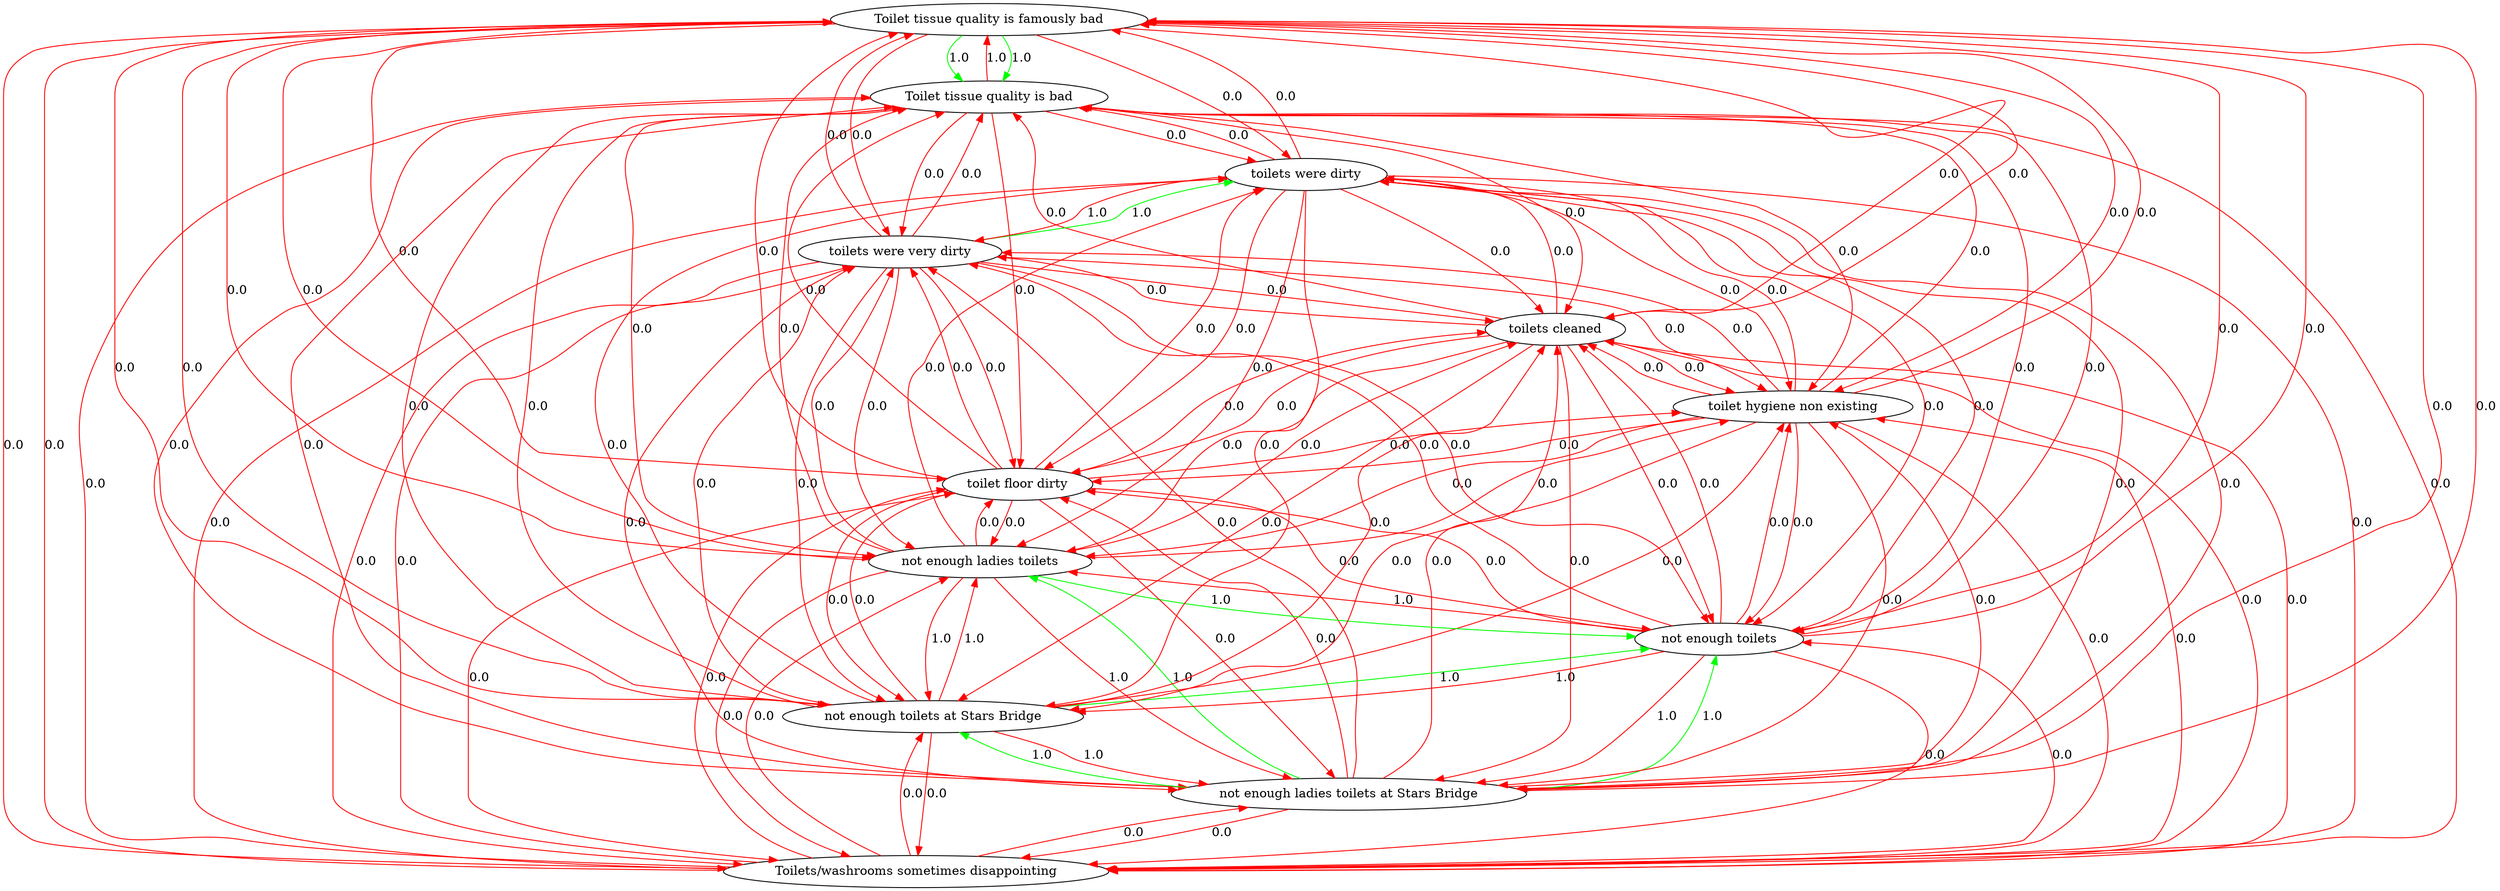 digraph rawGraph {
"Toilet tissue quality is famously bad";"Toilet tissue quality is bad";"Toilets/washrooms sometimes disappointing";"not enough ladies toilets at Stars Bridge";"not enough toilets at Stars Bridge";"not enough toilets";"not enough ladies toilets";"toilet floor dirty";"toilet hygiene non existing";"toilets cleaned";"toilets were very dirty";"toilets were dirty";"Toilet tissue quality is famously bad" -> "Toilet tissue quality is bad" [label=1.0] [color=green]
"Toilet tissue quality is famously bad" -> "Toilet tissue quality is bad" [label=1.0] [color=green]
"Toilet tissue quality is bad" -> "Toilet tissue quality is famously bad" [label=1.0] [color=red]
"Toilet tissue quality is famously bad" -> "Toilets/washrooms sometimes disappointing" [label=0.0] [color=red]
"Toilet tissue quality is bad" -> "Toilets/washrooms sometimes disappointing" [label=0.0] [color=red]
"Toilets/washrooms sometimes disappointing" -> "Toilet tissue quality is famously bad" [label=0.0] [color=red]
"Toilets/washrooms sometimes disappointing" -> "Toilet tissue quality is bad" [label=0.0] [color=red]
"not enough ladies toilets at Stars Bridge" -> "not enough toilets at Stars Bridge" [label=1.0] [color=green]
"not enough toilets at Stars Bridge" -> "not enough toilets" [label=1.0] [color=green]
"not enough ladies toilets at Stars Bridge" -> "not enough ladies toilets" [label=1.0] [color=green]
"not enough ladies toilets" -> "not enough toilets" [label=1.0] [color=green]
"not enough ladies toilets at Stars Bridge" -> "not enough toilets" [label=1.0] [color=green]
"not enough toilets at Stars Bridge" -> "not enough ladies toilets at Stars Bridge" [label=1.0] [color=red]
"not enough toilets at Stars Bridge" -> "not enough ladies toilets" [label=1.0] [color=red]
"not enough toilets" -> "not enough ladies toilets at Stars Bridge" [label=1.0] [color=red]
"not enough toilets" -> "not enough toilets at Stars Bridge" [label=1.0] [color=red]
"not enough toilets" -> "not enough ladies toilets" [label=1.0] [color=red]
"not enough ladies toilets" -> "not enough ladies toilets at Stars Bridge" [label=1.0] [color=red]
"not enough ladies toilets" -> "not enough toilets at Stars Bridge" [label=1.0] [color=red]
"Toilet tissue quality is famously bad" -> "not enough ladies toilets at Stars Bridge" [label=0.0] [color=red]
"Toilet tissue quality is famously bad" -> "not enough toilets at Stars Bridge" [label=0.0] [color=red]
"Toilet tissue quality is famously bad" -> "not enough toilets" [label=0.0] [color=red]
"Toilet tissue quality is famously bad" -> "not enough ladies toilets" [label=0.0] [color=red]
"Toilet tissue quality is bad" -> "not enough ladies toilets at Stars Bridge" [label=0.0] [color=red]
"Toilet tissue quality is bad" -> "not enough toilets at Stars Bridge" [label=0.0] [color=red]
"Toilet tissue quality is bad" -> "not enough toilets" [label=0.0] [color=red]
"Toilet tissue quality is bad" -> "not enough ladies toilets" [label=0.0] [color=red]
"Toilets/washrooms sometimes disappointing" -> "not enough ladies toilets at Stars Bridge" [label=0.0] [color=red]
"Toilets/washrooms sometimes disappointing" -> "not enough toilets at Stars Bridge" [label=0.0] [color=red]
"Toilets/washrooms sometimes disappointing" -> "not enough toilets" [label=0.0] [color=red]
"Toilets/washrooms sometimes disappointing" -> "not enough ladies toilets" [label=0.0] [color=red]
"not enough ladies toilets at Stars Bridge" -> "Toilet tissue quality is famously bad" [label=0.0] [color=red]
"not enough ladies toilets at Stars Bridge" -> "Toilet tissue quality is bad" [label=0.0] [color=red]
"not enough ladies toilets at Stars Bridge" -> "Toilets/washrooms sometimes disappointing" [label=0.0] [color=red]
"not enough toilets at Stars Bridge" -> "Toilet tissue quality is famously bad" [label=0.0] [color=red]
"not enough toilets at Stars Bridge" -> "Toilet tissue quality is bad" [label=0.0] [color=red]
"not enough toilets at Stars Bridge" -> "Toilets/washrooms sometimes disappointing" [label=0.0] [color=red]
"not enough toilets" -> "Toilet tissue quality is famously bad" [label=0.0] [color=red]
"not enough toilets" -> "Toilet tissue quality is bad" [label=0.0] [color=red]
"not enough toilets" -> "Toilets/washrooms sometimes disappointing" [label=0.0] [color=red]
"not enough ladies toilets" -> "Toilet tissue quality is famously bad" [label=0.0] [color=red]
"not enough ladies toilets" -> "Toilet tissue quality is bad" [label=0.0] [color=red]
"not enough ladies toilets" -> "Toilets/washrooms sometimes disappointing" [label=0.0] [color=red]
"Toilet tissue quality is famously bad" -> "toilet floor dirty" [label=0.0] [color=red]
"Toilet tissue quality is bad" -> "toilet floor dirty" [label=0.0] [color=red]
"Toilets/washrooms sometimes disappointing" -> "toilet floor dirty" [label=0.0] [color=red]
"not enough ladies toilets at Stars Bridge" -> "toilet floor dirty" [label=0.0] [color=red]
"not enough toilets at Stars Bridge" -> "toilet floor dirty" [label=0.0] [color=red]
"not enough toilets" -> "toilet floor dirty" [label=0.0] [color=red]
"not enough ladies toilets" -> "toilet floor dirty" [label=0.0] [color=red]
"toilet floor dirty" -> "Toilet tissue quality is famously bad" [label=0.0] [color=red]
"toilet floor dirty" -> "Toilet tissue quality is bad" [label=0.0] [color=red]
"toilet floor dirty" -> "Toilets/washrooms sometimes disappointing" [label=0.0] [color=red]
"toilet floor dirty" -> "not enough ladies toilets at Stars Bridge" [label=0.0] [color=red]
"toilet floor dirty" -> "not enough toilets at Stars Bridge" [label=0.0] [color=red]
"toilet floor dirty" -> "not enough toilets" [label=0.0] [color=red]
"toilet floor dirty" -> "not enough ladies toilets" [label=0.0] [color=red]
"Toilet tissue quality is famously bad" -> "toilet hygiene non existing" [label=0.0] [color=red]
"Toilet tissue quality is bad" -> "toilet hygiene non existing" [label=0.0] [color=red]
"Toilets/washrooms sometimes disappointing" -> "toilet hygiene non existing" [label=0.0] [color=red]
"not enough ladies toilets at Stars Bridge" -> "toilet hygiene non existing" [label=0.0] [color=red]
"not enough toilets at Stars Bridge" -> "toilet hygiene non existing" [label=0.0] [color=red]
"not enough toilets" -> "toilet hygiene non existing" [label=0.0] [color=red]
"not enough ladies toilets" -> "toilet hygiene non existing" [label=0.0] [color=red]
"toilet floor dirty" -> "toilet hygiene non existing" [label=0.0] [color=red]
"toilet hygiene non existing" -> "Toilet tissue quality is famously bad" [label=0.0] [color=red]
"toilet hygiene non existing" -> "Toilet tissue quality is bad" [label=0.0] [color=red]
"toilet hygiene non existing" -> "Toilets/washrooms sometimes disappointing" [label=0.0] [color=red]
"toilet hygiene non existing" -> "not enough ladies toilets at Stars Bridge" [label=0.0] [color=red]
"toilet hygiene non existing" -> "not enough toilets at Stars Bridge" [label=0.0] [color=red]
"toilet hygiene non existing" -> "not enough toilets" [label=0.0] [color=red]
"toilet hygiene non existing" -> "not enough ladies toilets" [label=0.0] [color=red]
"toilet hygiene non existing" -> "toilet floor dirty" [label=0.0] [color=red]
"Toilet tissue quality is famously bad" -> "toilets cleaned" [label=0.0] [color=red]
"Toilet tissue quality is bad" -> "toilets cleaned" [label=0.0] [color=red]
"Toilets/washrooms sometimes disappointing" -> "toilets cleaned" [label=0.0] [color=red]
"not enough ladies toilets at Stars Bridge" -> "toilets cleaned" [label=0.0] [color=red]
"not enough toilets at Stars Bridge" -> "toilets cleaned" [label=0.0] [color=red]
"not enough toilets" -> "toilets cleaned" [label=0.0] [color=red]
"not enough ladies toilets" -> "toilets cleaned" [label=0.0] [color=red]
"toilet floor dirty" -> "toilets cleaned" [label=0.0] [color=red]
"toilet hygiene non existing" -> "toilets cleaned" [label=0.0] [color=red]
"toilets cleaned" -> "Toilet tissue quality is famously bad" [label=0.0] [color=red]
"toilets cleaned" -> "Toilet tissue quality is bad" [label=0.0] [color=red]
"toilets cleaned" -> "Toilets/washrooms sometimes disappointing" [label=0.0] [color=red]
"toilets cleaned" -> "not enough ladies toilets at Stars Bridge" [label=0.0] [color=red]
"toilets cleaned" -> "not enough toilets at Stars Bridge" [label=0.0] [color=red]
"toilets cleaned" -> "not enough toilets" [label=0.0] [color=red]
"toilets cleaned" -> "not enough ladies toilets" [label=0.0] [color=red]
"toilets cleaned" -> "toilet floor dirty" [label=0.0] [color=red]
"toilets cleaned" -> "toilet hygiene non existing" [label=0.0] [color=red]
"toilets were very dirty" -> "toilets were dirty" [label=1.0] [color=green]
"toilets were dirty" -> "toilets were very dirty" [label=1.0] [color=red]
"Toilet tissue quality is famously bad" -> "toilets were very dirty" [label=0.0] [color=red]
"Toilet tissue quality is famously bad" -> "toilets were dirty" [label=0.0] [color=red]
"Toilet tissue quality is bad" -> "toilets were very dirty" [label=0.0] [color=red]
"Toilet tissue quality is bad" -> "toilets were dirty" [label=0.0] [color=red]
"Toilets/washrooms sometimes disappointing" -> "toilets were very dirty" [label=0.0] [color=red]
"Toilets/washrooms sometimes disappointing" -> "toilets were dirty" [label=0.0] [color=red]
"not enough ladies toilets at Stars Bridge" -> "toilets were very dirty" [label=0.0] [color=red]
"not enough ladies toilets at Stars Bridge" -> "toilets were dirty" [label=0.0] [color=red]
"not enough toilets at Stars Bridge" -> "toilets were very dirty" [label=0.0] [color=red]
"not enough toilets at Stars Bridge" -> "toilets were dirty" [label=0.0] [color=red]
"not enough toilets" -> "toilets were very dirty" [label=0.0] [color=red]
"not enough toilets" -> "toilets were dirty" [label=0.0] [color=red]
"not enough ladies toilets" -> "toilets were very dirty" [label=0.0] [color=red]
"not enough ladies toilets" -> "toilets were dirty" [label=0.0] [color=red]
"toilet floor dirty" -> "toilets were very dirty" [label=0.0] [color=red]
"toilet floor dirty" -> "toilets were dirty" [label=0.0] [color=red]
"toilet hygiene non existing" -> "toilets were very dirty" [label=0.0] [color=red]
"toilet hygiene non existing" -> "toilets were dirty" [label=0.0] [color=red]
"toilets cleaned" -> "toilets were very dirty" [label=0.0] [color=red]
"toilets cleaned" -> "toilets were dirty" [label=0.0] [color=red]
"toilets were very dirty" -> "Toilet tissue quality is famously bad" [label=0.0] [color=red]
"toilets were very dirty" -> "Toilet tissue quality is bad" [label=0.0] [color=red]
"toilets were very dirty" -> "Toilets/washrooms sometimes disappointing" [label=0.0] [color=red]
"toilets were very dirty" -> "not enough ladies toilets at Stars Bridge" [label=0.0] [color=red]
"toilets were very dirty" -> "not enough toilets at Stars Bridge" [label=0.0] [color=red]
"toilets were very dirty" -> "not enough toilets" [label=0.0] [color=red]
"toilets were very dirty" -> "not enough ladies toilets" [label=0.0] [color=red]
"toilets were very dirty" -> "toilet floor dirty" [label=0.0] [color=red]
"toilets were very dirty" -> "toilet hygiene non existing" [label=0.0] [color=red]
"toilets were very dirty" -> "toilets cleaned" [label=0.0] [color=red]
"toilets were dirty" -> "Toilet tissue quality is famously bad" [label=0.0] [color=red]
"toilets were dirty" -> "Toilet tissue quality is bad" [label=0.0] [color=red]
"toilets were dirty" -> "Toilets/washrooms sometimes disappointing" [label=0.0] [color=red]
"toilets were dirty" -> "not enough ladies toilets at Stars Bridge" [label=0.0] [color=red]
"toilets were dirty" -> "not enough toilets at Stars Bridge" [label=0.0] [color=red]
"toilets were dirty" -> "not enough toilets" [label=0.0] [color=red]
"toilets were dirty" -> "not enough ladies toilets" [label=0.0] [color=red]
"toilets were dirty" -> "toilet floor dirty" [label=0.0] [color=red]
"toilets were dirty" -> "toilet hygiene non existing" [label=0.0] [color=red]
"toilets were dirty" -> "toilets cleaned" [label=0.0] [color=red]
}